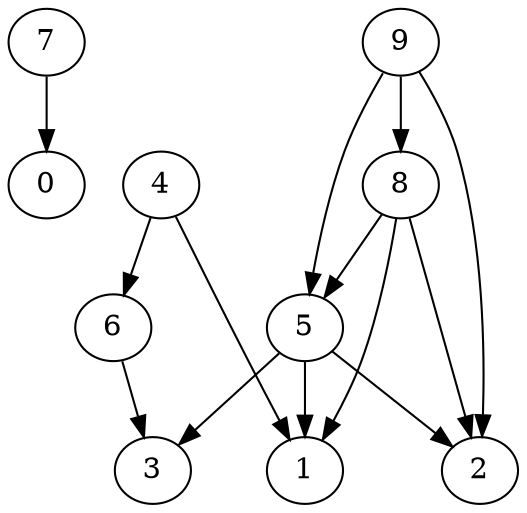 digraph G {
  graph [splines=true overlap=false]
  node  [shape=ellipse, width=0.3, height=0.3]
  0 [label="0"];
  1 [label="1"];
  2 [label="2"];
  3 [label="3"];
  4 [label="4"];
  5 [label="5"];
  6 [label="6"];
  7 [label="7"];
  8 [label="8"];
  9 [label="9"];
  4 -> 1;
  4 -> 6;
  5 -> 1;
  5 -> 2;
  5 -> 3;
  6 -> 3;
  7 -> 0;
  8 -> 1;
  8 -> 2;
  8 -> 5;
  9 -> 2;
  9 -> 5;
  9 -> 8;
}
